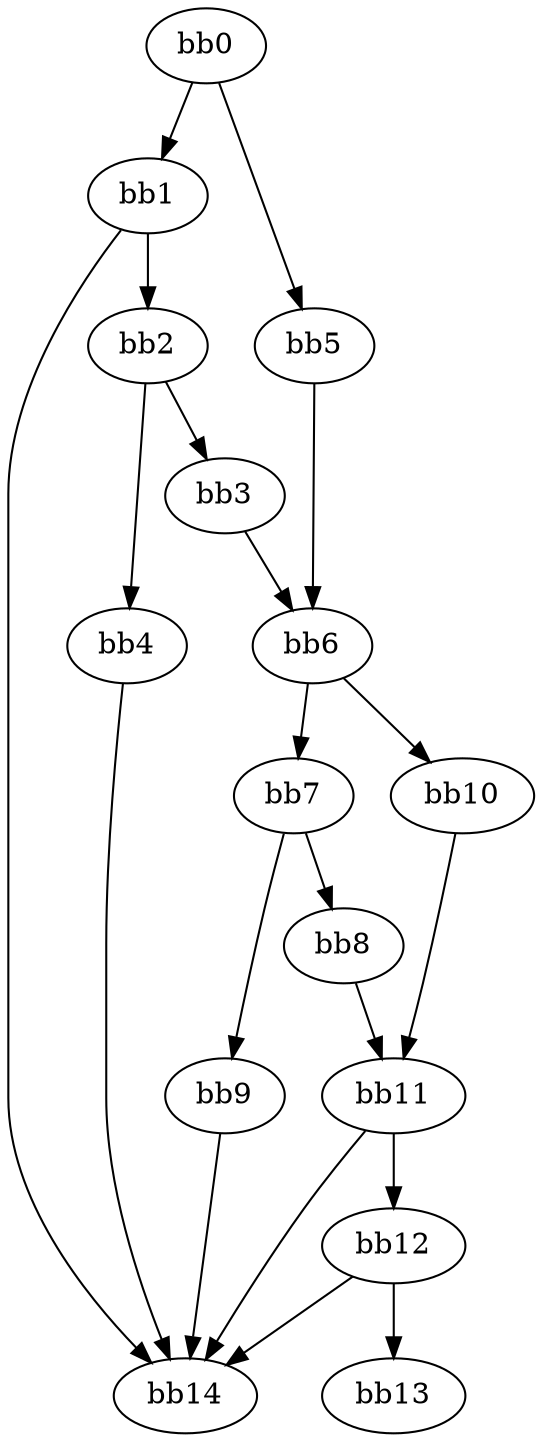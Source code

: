digraph {
    0 [ label = "bb0\l" ]
    1 [ label = "bb1\l" ]
    2 [ label = "bb2\l" ]
    3 [ label = "bb3\l" ]
    4 [ label = "bb4\l" ]
    5 [ label = "bb5\l" ]
    6 [ label = "bb6\l" ]
    7 [ label = "bb7\l" ]
    8 [ label = "bb8\l" ]
    9 [ label = "bb9\l" ]
    10 [ label = "bb10\l" ]
    11 [ label = "bb11\l" ]
    12 [ label = "bb12\l" ]
    13 [ label = "bb13\l" ]
    14 [ label = "bb14\l" ]
    0 -> 1 [ ]
    0 -> 5 [ ]
    1 -> 2 [ ]
    1 -> 14 [ ]
    2 -> 3 [ ]
    2 -> 4 [ ]
    3 -> 6 [ ]
    4 -> 14 [ ]
    5 -> 6 [ ]
    6 -> 7 [ ]
    6 -> 10 [ ]
    7 -> 8 [ ]
    7 -> 9 [ ]
    8 -> 11 [ ]
    9 -> 14 [ ]
    10 -> 11 [ ]
    11 -> 12 [ ]
    11 -> 14 [ ]
    12 -> 13 [ ]
    12 -> 14 [ ]
}

